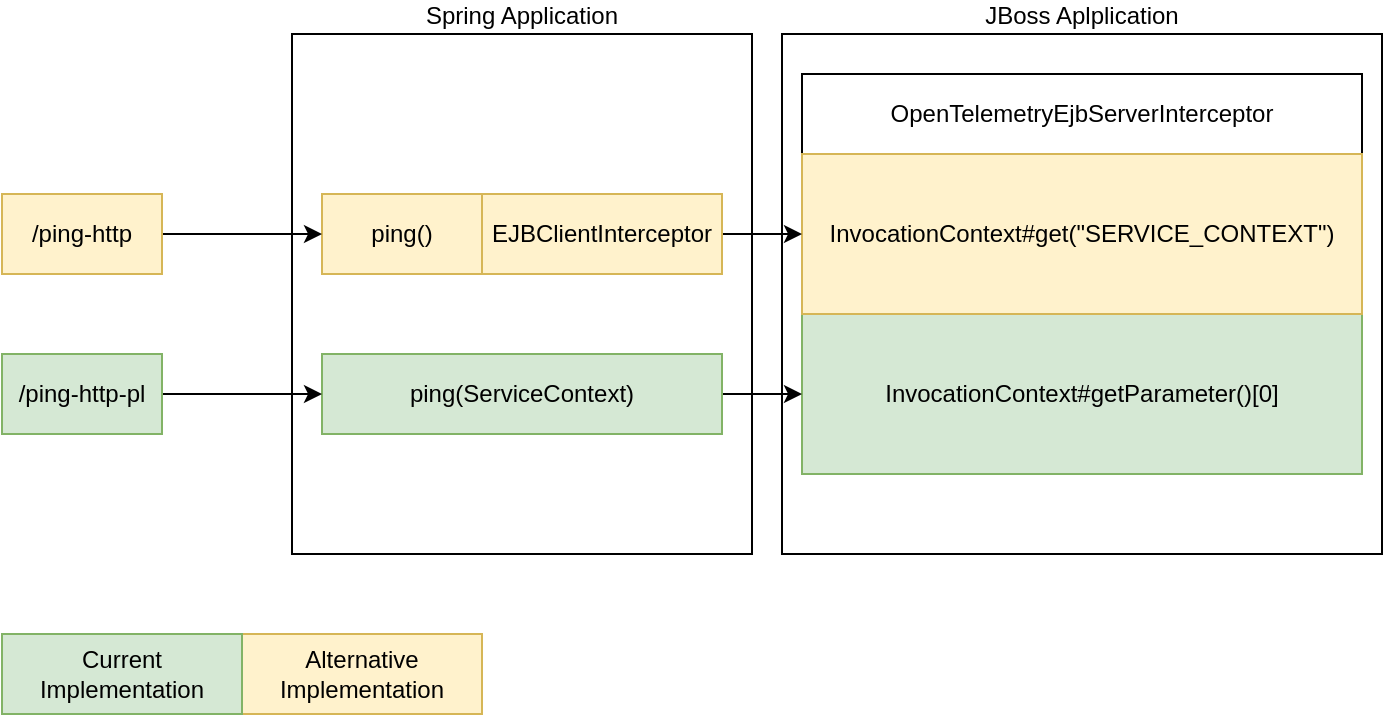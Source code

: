 <mxfile version="15.1.2" type="device"><diagram id="FfGVuV8ifBpRET4AdFul" name="Page-1"><mxGraphModel dx="1422" dy="734" grid="1" gridSize="10" guides="1" tooltips="1" connect="1" arrows="1" fold="1" page="1" pageScale="1" pageWidth="850" pageHeight="1100" math="0" shadow="0"><root><mxCell id="0"/><mxCell id="1" parent="0"/><mxCell id="l3-6f6LY1o5rcSG7UfMX-17" value="JBoss Aplplication" style="rounded=0;whiteSpace=wrap;html=1;labelPosition=center;verticalLabelPosition=top;align=center;verticalAlign=bottom;" vertex="1" parent="1"><mxGeometry x="510" y="100" width="300" height="260" as="geometry"/></mxCell><mxCell id="l3-6f6LY1o5rcSG7UfMX-15" value="Spring Application" style="rounded=0;whiteSpace=wrap;html=1;labelPosition=center;verticalLabelPosition=top;align=center;verticalAlign=bottom;" vertex="1" parent="1"><mxGeometry x="265" y="100" width="230" height="260" as="geometry"/></mxCell><mxCell id="l3-6f6LY1o5rcSG7UfMX-1" value="ping()" style="rounded=0;whiteSpace=wrap;html=1;fillColor=#fff2cc;strokeColor=#d6b656;" vertex="1" parent="1"><mxGeometry x="280" y="180" width="80" height="40" as="geometry"/></mxCell><mxCell id="l3-6f6LY1o5rcSG7UfMX-2" value="InvocationContext#getParameter()[0]" style="rounded=0;whiteSpace=wrap;html=1;fillColor=#d5e8d4;strokeColor=#82b366;" vertex="1" parent="1"><mxGeometry x="520" y="240" width="280" height="80" as="geometry"/></mxCell><mxCell id="l3-6f6LY1o5rcSG7UfMX-4" value="OpenTelemetryEjbServerInterceptor" style="rounded=0;whiteSpace=wrap;html=1;" vertex="1" parent="1"><mxGeometry x="520" y="120" width="280" height="40" as="geometry"/></mxCell><mxCell id="l3-6f6LY1o5rcSG7UfMX-5" value="InvocationContext#get(&quot;SERVICE_CONTEXT&quot;)" style="rounded=0;whiteSpace=wrap;html=1;fillColor=#fff2cc;strokeColor=#d6b656;" vertex="1" parent="1"><mxGeometry x="520" y="160" width="280" height="80" as="geometry"/></mxCell><mxCell id="l3-6f6LY1o5rcSG7UfMX-10" style="edgeStyle=orthogonalEdgeStyle;rounded=0;orthogonalLoop=1;jettySize=auto;html=1;entryX=0;entryY=0.5;entryDx=0;entryDy=0;" edge="1" parent="1" source="l3-6f6LY1o5rcSG7UfMX-6" target="l3-6f6LY1o5rcSG7UfMX-2"><mxGeometry relative="1" as="geometry"/></mxCell><mxCell id="l3-6f6LY1o5rcSG7UfMX-6" value="ping(ServiceContext)" style="rounded=0;whiteSpace=wrap;html=1;fillColor=#d5e8d4;strokeColor=#82b366;" vertex="1" parent="1"><mxGeometry x="280" y="260" width="200" height="40" as="geometry"/></mxCell><mxCell id="l3-6f6LY1o5rcSG7UfMX-9" style="edgeStyle=orthogonalEdgeStyle;rounded=0;orthogonalLoop=1;jettySize=auto;html=1;exitX=1;exitY=0.5;exitDx=0;exitDy=0;entryX=0;entryY=0.5;entryDx=0;entryDy=0;" edge="1" parent="1" source="l3-6f6LY1o5rcSG7UfMX-7" target="l3-6f6LY1o5rcSG7UfMX-5"><mxGeometry relative="1" as="geometry"/></mxCell><mxCell id="l3-6f6LY1o5rcSG7UfMX-7" value="EJBClientInterceptor" style="rounded=0;whiteSpace=wrap;html=1;fillColor=#fff2cc;strokeColor=#d6b656;" vertex="1" parent="1"><mxGeometry x="360" y="180" width="120" height="40" as="geometry"/></mxCell><mxCell id="l3-6f6LY1o5rcSG7UfMX-14" style="edgeStyle=orthogonalEdgeStyle;rounded=0;orthogonalLoop=1;jettySize=auto;html=1;" edge="1" parent="1" source="l3-6f6LY1o5rcSG7UfMX-11" target="l3-6f6LY1o5rcSG7UfMX-1"><mxGeometry relative="1" as="geometry"/></mxCell><mxCell id="l3-6f6LY1o5rcSG7UfMX-11" value="/ping-http" style="rounded=0;whiteSpace=wrap;html=1;fillColor=#fff2cc;strokeColor=#d6b656;" vertex="1" parent="1"><mxGeometry x="120" y="180" width="80" height="40" as="geometry"/></mxCell><mxCell id="l3-6f6LY1o5rcSG7UfMX-13" style="edgeStyle=orthogonalEdgeStyle;rounded=0;orthogonalLoop=1;jettySize=auto;html=1;entryX=0;entryY=0.5;entryDx=0;entryDy=0;" edge="1" parent="1" source="l3-6f6LY1o5rcSG7UfMX-12" target="l3-6f6LY1o5rcSG7UfMX-6"><mxGeometry relative="1" as="geometry"/></mxCell><mxCell id="l3-6f6LY1o5rcSG7UfMX-12" value="/ping-http-pl" style="rounded=0;whiteSpace=wrap;html=1;fillColor=#d5e8d4;strokeColor=#82b366;" vertex="1" parent="1"><mxGeometry x="120" y="260" width="80" height="40" as="geometry"/></mxCell><mxCell id="l3-6f6LY1o5rcSG7UfMX-18" value="Alternative Implementation" style="rounded=0;whiteSpace=wrap;html=1;fillColor=#fff2cc;strokeColor=#d6b656;" vertex="1" parent="1"><mxGeometry x="240" y="400" width="120" height="40" as="geometry"/></mxCell><mxCell id="l3-6f6LY1o5rcSG7UfMX-19" value="Current Implementation" style="rounded=0;whiteSpace=wrap;html=1;fillColor=#d5e8d4;strokeColor=#82b366;" vertex="1" parent="1"><mxGeometry x="120" y="400" width="120" height="40" as="geometry"/></mxCell></root></mxGraphModel></diagram></mxfile>